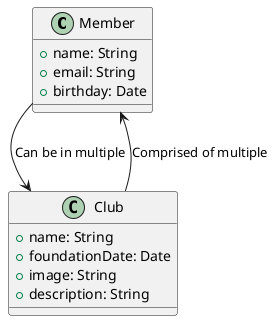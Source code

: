 @startuml
!define ENTITY class
!define ENDENTITY 

!define ASSOCIATION -[hidden]->

ENTITY Member {
  + name: String
  + email: String
  + birthday: Date
}
ENDENTITY

ENTITY Club {
  + name: String
  + foundationDate: Date
  + image: String
  + description: String
}
ENDENTITY

Member --> Club: Can be in multiple
Club --> Member: Comprised of multiple
@enduml


